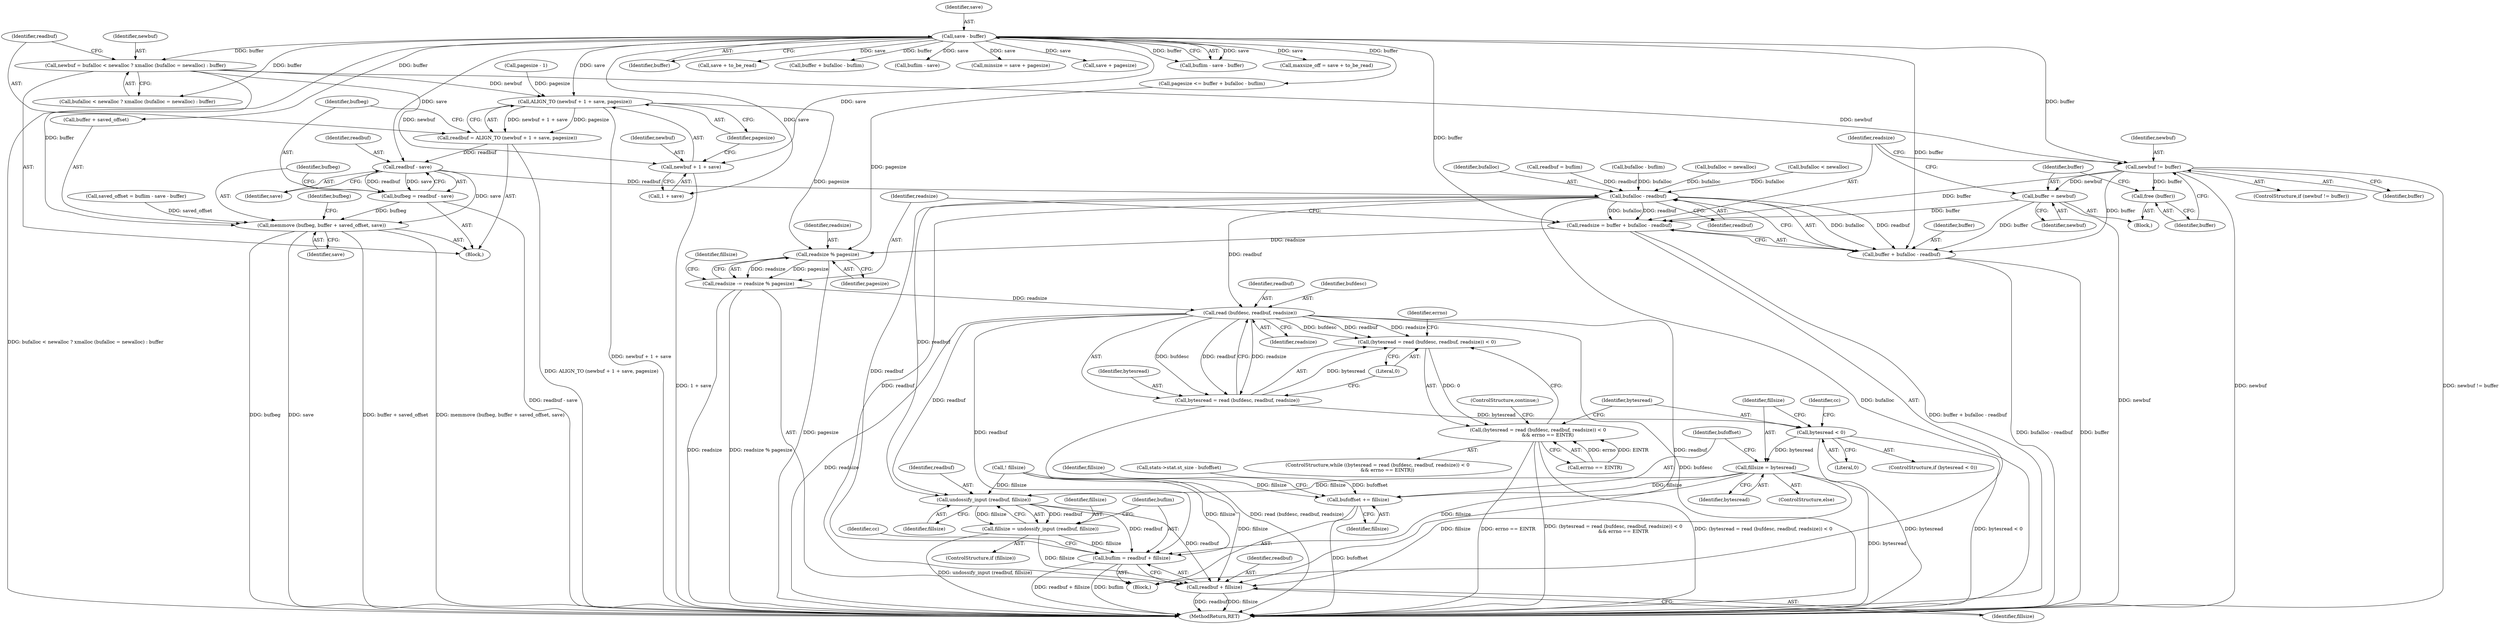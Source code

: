 digraph "0_savannah_8fcf61523644df42e1905c81bed26838e0b04f91@API" {
"1000455" [label="(Call,newbuf = bufalloc < newalloc ? xmalloc (bufalloc = newalloc) : buffer)"];
"1000331" [label="(Call,save - buffer)"];
"1000468" [label="(Call,ALIGN_TO (newbuf + 1 + save, pagesize))"];
"1000466" [label="(Call,readbuf = ALIGN_TO (newbuf + 1 + save, pagesize))"];
"1000477" [label="(Call,readbuf - save)"];
"1000475" [label="(Call,bufbeg = readbuf - save)"];
"1000480" [label="(Call,memmove (bufbeg, buffer + saved_offset, save))"];
"1000506" [label="(Call,bufalloc - readbuf)"];
"1000502" [label="(Call,readsize = buffer + bufalloc - readbuf)"];
"1000511" [label="(Call,readsize % pagesize)"];
"1000509" [label="(Call,readsize -= readsize % pagesize)"];
"1000524" [label="(Call,read (bufdesc, readbuf, readsize))"];
"1000521" [label="(Call,(bytesread = read (bufdesc, readbuf, readsize)) < 0)"];
"1000520" [label="(Call,(bytesread = read (bufdesc, readbuf, readsize)) < 0\n             && errno == EINTR)"];
"1000522" [label="(Call,bytesread = read (bufdesc, readbuf, readsize))"];
"1000534" [label="(Call,bytesread < 0)"];
"1000541" [label="(Call,fillsize = bytesread)"];
"1000544" [label="(Call,bufoffset += fillsize)"];
"1000551" [label="(Call,undossify_input (readbuf, fillsize))"];
"1000549" [label="(Call,fillsize = undossify_input (readbuf, fillsize))"];
"1000554" [label="(Call,buflim = readbuf + fillsize)"];
"1000556" [label="(Call,readbuf + fillsize)"];
"1000504" [label="(Call,buffer + bufalloc - readbuf)"];
"1000469" [label="(Call,newbuf + 1 + save)"];
"1000493" [label="(Call,newbuf != buffer)"];
"1000497" [label="(Call,free (buffer))"];
"1000499" [label="(Call,buffer = newbuf)"];
"1000510" [label="(Identifier,readsize)"];
"1000494" [label="(Identifier,newbuf)"];
"1001415" [label="(MethodReturn,RET)"];
"1000333" [label="(Identifier,buffer)"];
"1000488" [label="(Identifier,bufbeg)"];
"1000416" [label="(Call,save + to_be_read)"];
"1000540" [label="(ControlStructure,else)"];
"1000524" [label="(Call,read (bufdesc, readbuf, readsize))"];
"1000479" [label="(Identifier,save)"];
"1000509" [label="(Call,readsize -= readsize % pagesize)"];
"1000520" [label="(Call,(bytesread = read (bufdesc, readbuf, readsize)) < 0\n             && errno == EINTR)"];
"1000337" [label="(Call,buffer + bufalloc - buflim)"];
"1000502" [label="(Call,readsize = buffer + bufalloc - readbuf)"];
"1000348" [label="(Call,buflim - save)"];
"1000354" [label="(Call,minsize = save + pagesize)"];
"1000343" [label="(Call,readbuf = buflim)"];
"1000549" [label="(Call,fillsize = undossify_input (readbuf, fillsize))"];
"1000556" [label="(Call,readbuf + fillsize)"];
"1000496" [label="(Block,)"];
"1000557" [label="(Identifier,readbuf)"];
"1000506" [label="(Call,bufalloc - readbuf)"];
"1000546" [label="(Identifier,fillsize)"];
"1000467" [label="(Identifier,readbuf)"];
"1000515" [label="(Call,! fillsize)"];
"1000495" [label="(Identifier,buffer)"];
"1000485" [label="(Identifier,save)"];
"1000545" [label="(Identifier,bufoffset)"];
"1000352" [label="(Block,)"];
"1000535" [label="(Identifier,bytesread)"];
"1000560" [label="(Identifier,cc)"];
"1000493" [label="(Call,newbuf != buffer)"];
"1000512" [label="(Identifier,readsize)"];
"1000471" [label="(Call,1 + save)"];
"1000332" [label="(Identifier,save)"];
"1000511" [label="(Call,readsize % pagesize)"];
"1000477" [label="(Call,readbuf - save)"];
"1000528" [label="(Literal,0)"];
"1000481" [label="(Identifier,bufbeg)"];
"1000497" [label="(Call,free (buffer))"];
"1000339" [label="(Call,bufalloc - buflim)"];
"1000500" [label="(Identifier,buffer)"];
"1000356" [label="(Call,save + pagesize)"];
"1000530" [label="(Identifier,errno)"];
"1000522" [label="(Call,bytesread = read (bufdesc, readbuf, readsize))"];
"1000521" [label="(Call,(bytesread = read (bufdesc, readbuf, readsize)) < 0)"];
"1000501" [label="(Identifier,newbuf)"];
"1000455" [label="(Call,newbuf = bufalloc < newalloc ? xmalloc (bufalloc = newalloc) : buffer)"];
"1000538" [label="(Identifier,cc)"];
"1000468" [label="(Call,ALIGN_TO (newbuf + 1 + save, pagesize))"];
"1000533" [label="(ControlStructure,if (bytesread < 0))"];
"1000523" [label="(Identifier,bytesread)"];
"1000505" [label="(Identifier,buffer)"];
"1000335" [label="(Call,pagesize <= buffer + bufalloc - buflim)"];
"1000547" [label="(ControlStructure,if (fillsize))"];
"1000534" [label="(Call,bytesread < 0)"];
"1000552" [label="(Identifier,readbuf)"];
"1000367" [label="(Call,pagesize - 1)"];
"1000315" [label="(Block,)"];
"1000476" [label="(Identifier,bufbeg)"];
"1000508" [label="(Identifier,readbuf)"];
"1000503" [label="(Identifier,readsize)"];
"1000555" [label="(Identifier,buflim)"];
"1000548" [label="(Identifier,fillsize)"];
"1000456" [label="(Identifier,newbuf)"];
"1000558" [label="(Identifier,fillsize)"];
"1000457" [label="(Call,bufalloc < newalloc ? xmalloc (bufalloc = newalloc) : buffer)"];
"1000480" [label="(Call,memmove (bufbeg, buffer + saved_offset, save))"];
"1000462" [label="(Call,bufalloc = newalloc)"];
"1000529" [label="(Call,errno == EINTR)"];
"1000526" [label="(Identifier,readbuf)"];
"1000475" [label="(Call,bufbeg = readbuf - save)"];
"1000541" [label="(Call,fillsize = bytesread)"];
"1000543" [label="(Identifier,bytesread)"];
"1000527" [label="(Identifier,readsize)"];
"1000513" [label="(Identifier,pagesize)"];
"1000532" [label="(ControlStructure,continue;)"];
"1000466" [label="(Call,readbuf = ALIGN_TO (newbuf + 1 + save, pagesize))"];
"1000525" [label="(Identifier,bufdesc)"];
"1000458" [label="(Call,bufalloc < newalloc)"];
"1000331" [label="(Call,save - buffer)"];
"1000482" [label="(Call,buffer + saved_offset)"];
"1000553" [label="(Identifier,fillsize)"];
"1000498" [label="(Identifier,buffer)"];
"1000329" [label="(Call,buflim - save - buffer)"];
"1000544" [label="(Call,bufoffset += fillsize)"];
"1000550" [label="(Identifier,fillsize)"];
"1000536" [label="(Literal,0)"];
"1000406" [label="(Call,stats->stat.st_size - bufoffset)"];
"1000492" [label="(ControlStructure,if (newbuf != buffer))"];
"1000499" [label="(Call,buffer = newbuf)"];
"1000519" [label="(ControlStructure,while ((bytesread = read (bufdesc, readbuf, readsize)) < 0\n             && errno == EINTR))"];
"1000507" [label="(Identifier,bufalloc)"];
"1000504" [label="(Call,buffer + bufalloc - readbuf)"];
"1000554" [label="(Call,buflim = readbuf + fillsize)"];
"1000551" [label="(Call,undossify_input (readbuf, fillsize))"];
"1000469" [label="(Call,newbuf + 1 + save)"];
"1000542" [label="(Identifier,fillsize)"];
"1000470" [label="(Identifier,newbuf)"];
"1000478" [label="(Identifier,readbuf)"];
"1000516" [label="(Identifier,fillsize)"];
"1000327" [label="(Call,saved_offset = buflim - save - buffer)"];
"1000474" [label="(Identifier,pagesize)"];
"1000414" [label="(Call,maxsize_off = save + to_be_read)"];
"1000455" -> "1000352"  [label="AST: "];
"1000455" -> "1000457"  [label="CFG: "];
"1000456" -> "1000455"  [label="AST: "];
"1000457" -> "1000455"  [label="AST: "];
"1000467" -> "1000455"  [label="CFG: "];
"1000455" -> "1001415"  [label="DDG: bufalloc < newalloc ? xmalloc (bufalloc = newalloc) : buffer"];
"1000331" -> "1000455"  [label="DDG: buffer"];
"1000455" -> "1000468"  [label="DDG: newbuf"];
"1000455" -> "1000469"  [label="DDG: newbuf"];
"1000455" -> "1000493"  [label="DDG: newbuf"];
"1000331" -> "1000329"  [label="AST: "];
"1000331" -> "1000333"  [label="CFG: "];
"1000332" -> "1000331"  [label="AST: "];
"1000333" -> "1000331"  [label="AST: "];
"1000329" -> "1000331"  [label="CFG: "];
"1000331" -> "1000329"  [label="DDG: save"];
"1000331" -> "1000329"  [label="DDG: buffer"];
"1000331" -> "1000335"  [label="DDG: buffer"];
"1000331" -> "1000337"  [label="DDG: buffer"];
"1000331" -> "1000348"  [label="DDG: save"];
"1000331" -> "1000354"  [label="DDG: save"];
"1000331" -> "1000356"  [label="DDG: save"];
"1000331" -> "1000414"  [label="DDG: save"];
"1000331" -> "1000416"  [label="DDG: save"];
"1000331" -> "1000457"  [label="DDG: buffer"];
"1000331" -> "1000468"  [label="DDG: save"];
"1000331" -> "1000469"  [label="DDG: save"];
"1000331" -> "1000471"  [label="DDG: save"];
"1000331" -> "1000477"  [label="DDG: save"];
"1000331" -> "1000480"  [label="DDG: buffer"];
"1000331" -> "1000482"  [label="DDG: buffer"];
"1000331" -> "1000493"  [label="DDG: buffer"];
"1000331" -> "1000502"  [label="DDG: buffer"];
"1000331" -> "1000504"  [label="DDG: buffer"];
"1000468" -> "1000466"  [label="AST: "];
"1000468" -> "1000474"  [label="CFG: "];
"1000469" -> "1000468"  [label="AST: "];
"1000474" -> "1000468"  [label="AST: "];
"1000466" -> "1000468"  [label="CFG: "];
"1000468" -> "1001415"  [label="DDG: newbuf + 1 + save"];
"1000468" -> "1000466"  [label="DDG: newbuf + 1 + save"];
"1000468" -> "1000466"  [label="DDG: pagesize"];
"1000367" -> "1000468"  [label="DDG: pagesize"];
"1000468" -> "1000511"  [label="DDG: pagesize"];
"1000466" -> "1000352"  [label="AST: "];
"1000467" -> "1000466"  [label="AST: "];
"1000476" -> "1000466"  [label="CFG: "];
"1000466" -> "1001415"  [label="DDG: ALIGN_TO (newbuf + 1 + save, pagesize)"];
"1000466" -> "1000477"  [label="DDG: readbuf"];
"1000477" -> "1000475"  [label="AST: "];
"1000477" -> "1000479"  [label="CFG: "];
"1000478" -> "1000477"  [label="AST: "];
"1000479" -> "1000477"  [label="AST: "];
"1000475" -> "1000477"  [label="CFG: "];
"1000477" -> "1000475"  [label="DDG: readbuf"];
"1000477" -> "1000475"  [label="DDG: save"];
"1000477" -> "1000480"  [label="DDG: save"];
"1000477" -> "1000506"  [label="DDG: readbuf"];
"1000475" -> "1000352"  [label="AST: "];
"1000476" -> "1000475"  [label="AST: "];
"1000481" -> "1000475"  [label="CFG: "];
"1000475" -> "1001415"  [label="DDG: readbuf - save"];
"1000475" -> "1000480"  [label="DDG: bufbeg"];
"1000480" -> "1000352"  [label="AST: "];
"1000480" -> "1000485"  [label="CFG: "];
"1000481" -> "1000480"  [label="AST: "];
"1000482" -> "1000480"  [label="AST: "];
"1000485" -> "1000480"  [label="AST: "];
"1000488" -> "1000480"  [label="CFG: "];
"1000480" -> "1001415"  [label="DDG: memmove (bufbeg, buffer + saved_offset, save)"];
"1000480" -> "1001415"  [label="DDG: bufbeg"];
"1000480" -> "1001415"  [label="DDG: save"];
"1000480" -> "1001415"  [label="DDG: buffer + saved_offset"];
"1000327" -> "1000480"  [label="DDG: saved_offset"];
"1000506" -> "1000504"  [label="AST: "];
"1000506" -> "1000508"  [label="CFG: "];
"1000507" -> "1000506"  [label="AST: "];
"1000508" -> "1000506"  [label="AST: "];
"1000504" -> "1000506"  [label="CFG: "];
"1000506" -> "1001415"  [label="DDG: bufalloc"];
"1000506" -> "1000502"  [label="DDG: bufalloc"];
"1000506" -> "1000502"  [label="DDG: readbuf"];
"1000506" -> "1000504"  [label="DDG: bufalloc"];
"1000506" -> "1000504"  [label="DDG: readbuf"];
"1000458" -> "1000506"  [label="DDG: bufalloc"];
"1000462" -> "1000506"  [label="DDG: bufalloc"];
"1000339" -> "1000506"  [label="DDG: bufalloc"];
"1000343" -> "1000506"  [label="DDG: readbuf"];
"1000506" -> "1000524"  [label="DDG: readbuf"];
"1000506" -> "1000551"  [label="DDG: readbuf"];
"1000506" -> "1000554"  [label="DDG: readbuf"];
"1000506" -> "1000556"  [label="DDG: readbuf"];
"1000502" -> "1000315"  [label="AST: "];
"1000502" -> "1000504"  [label="CFG: "];
"1000503" -> "1000502"  [label="AST: "];
"1000504" -> "1000502"  [label="AST: "];
"1000510" -> "1000502"  [label="CFG: "];
"1000502" -> "1001415"  [label="DDG: buffer + bufalloc - readbuf"];
"1000499" -> "1000502"  [label="DDG: buffer"];
"1000493" -> "1000502"  [label="DDG: buffer"];
"1000502" -> "1000511"  [label="DDG: readsize"];
"1000511" -> "1000509"  [label="AST: "];
"1000511" -> "1000513"  [label="CFG: "];
"1000512" -> "1000511"  [label="AST: "];
"1000513" -> "1000511"  [label="AST: "];
"1000509" -> "1000511"  [label="CFG: "];
"1000511" -> "1001415"  [label="DDG: pagesize"];
"1000511" -> "1000509"  [label="DDG: readsize"];
"1000511" -> "1000509"  [label="DDG: pagesize"];
"1000335" -> "1000511"  [label="DDG: pagesize"];
"1000509" -> "1000315"  [label="AST: "];
"1000510" -> "1000509"  [label="AST: "];
"1000516" -> "1000509"  [label="CFG: "];
"1000509" -> "1001415"  [label="DDG: readsize % pagesize"];
"1000509" -> "1001415"  [label="DDG: readsize"];
"1000509" -> "1000524"  [label="DDG: readsize"];
"1000524" -> "1000522"  [label="AST: "];
"1000524" -> "1000527"  [label="CFG: "];
"1000525" -> "1000524"  [label="AST: "];
"1000526" -> "1000524"  [label="AST: "];
"1000527" -> "1000524"  [label="AST: "];
"1000522" -> "1000524"  [label="CFG: "];
"1000524" -> "1001415"  [label="DDG: bufdesc"];
"1000524" -> "1001415"  [label="DDG: readsize"];
"1000524" -> "1000521"  [label="DDG: bufdesc"];
"1000524" -> "1000521"  [label="DDG: readbuf"];
"1000524" -> "1000521"  [label="DDG: readsize"];
"1000524" -> "1000522"  [label="DDG: bufdesc"];
"1000524" -> "1000522"  [label="DDG: readbuf"];
"1000524" -> "1000522"  [label="DDG: readsize"];
"1000524" -> "1000551"  [label="DDG: readbuf"];
"1000524" -> "1000554"  [label="DDG: readbuf"];
"1000524" -> "1000556"  [label="DDG: readbuf"];
"1000521" -> "1000520"  [label="AST: "];
"1000521" -> "1000528"  [label="CFG: "];
"1000522" -> "1000521"  [label="AST: "];
"1000528" -> "1000521"  [label="AST: "];
"1000530" -> "1000521"  [label="CFG: "];
"1000520" -> "1000521"  [label="CFG: "];
"1000521" -> "1000520"  [label="DDG: 0"];
"1000522" -> "1000521"  [label="DDG: bytesread"];
"1000520" -> "1000519"  [label="AST: "];
"1000520" -> "1000529"  [label="CFG: "];
"1000529" -> "1000520"  [label="AST: "];
"1000532" -> "1000520"  [label="CFG: "];
"1000535" -> "1000520"  [label="CFG: "];
"1000520" -> "1001415"  [label="DDG: (bytesread = read (bufdesc, readbuf, readsize)) < 0\n             && errno == EINTR"];
"1000520" -> "1001415"  [label="DDG: (bytesread = read (bufdesc, readbuf, readsize)) < 0"];
"1000520" -> "1001415"  [label="DDG: errno == EINTR"];
"1000529" -> "1000520"  [label="DDG: errno"];
"1000529" -> "1000520"  [label="DDG: EINTR"];
"1000523" -> "1000522"  [label="AST: "];
"1000528" -> "1000522"  [label="CFG: "];
"1000522" -> "1001415"  [label="DDG: read (bufdesc, readbuf, readsize)"];
"1000522" -> "1000534"  [label="DDG: bytesread"];
"1000534" -> "1000533"  [label="AST: "];
"1000534" -> "1000536"  [label="CFG: "];
"1000535" -> "1000534"  [label="AST: "];
"1000536" -> "1000534"  [label="AST: "];
"1000538" -> "1000534"  [label="CFG: "];
"1000542" -> "1000534"  [label="CFG: "];
"1000534" -> "1001415"  [label="DDG: bytesread < 0"];
"1000534" -> "1001415"  [label="DDG: bytesread"];
"1000534" -> "1000541"  [label="DDG: bytesread"];
"1000541" -> "1000540"  [label="AST: "];
"1000541" -> "1000543"  [label="CFG: "];
"1000542" -> "1000541"  [label="AST: "];
"1000543" -> "1000541"  [label="AST: "];
"1000545" -> "1000541"  [label="CFG: "];
"1000541" -> "1001415"  [label="DDG: bytesread"];
"1000541" -> "1000544"  [label="DDG: fillsize"];
"1000541" -> "1000551"  [label="DDG: fillsize"];
"1000541" -> "1000554"  [label="DDG: fillsize"];
"1000541" -> "1000556"  [label="DDG: fillsize"];
"1000544" -> "1000315"  [label="AST: "];
"1000544" -> "1000546"  [label="CFG: "];
"1000545" -> "1000544"  [label="AST: "];
"1000546" -> "1000544"  [label="AST: "];
"1000548" -> "1000544"  [label="CFG: "];
"1000544" -> "1001415"  [label="DDG: bufoffset"];
"1000515" -> "1000544"  [label="DDG: fillsize"];
"1000406" -> "1000544"  [label="DDG: bufoffset"];
"1000551" -> "1000549"  [label="AST: "];
"1000551" -> "1000553"  [label="CFG: "];
"1000552" -> "1000551"  [label="AST: "];
"1000553" -> "1000551"  [label="AST: "];
"1000549" -> "1000551"  [label="CFG: "];
"1000551" -> "1000549"  [label="DDG: readbuf"];
"1000551" -> "1000549"  [label="DDG: fillsize"];
"1000515" -> "1000551"  [label="DDG: fillsize"];
"1000551" -> "1000554"  [label="DDG: readbuf"];
"1000551" -> "1000556"  [label="DDG: readbuf"];
"1000549" -> "1000547"  [label="AST: "];
"1000550" -> "1000549"  [label="AST: "];
"1000555" -> "1000549"  [label="CFG: "];
"1000549" -> "1001415"  [label="DDG: undossify_input (readbuf, fillsize)"];
"1000549" -> "1000554"  [label="DDG: fillsize"];
"1000549" -> "1000556"  [label="DDG: fillsize"];
"1000554" -> "1000315"  [label="AST: "];
"1000554" -> "1000556"  [label="CFG: "];
"1000555" -> "1000554"  [label="AST: "];
"1000556" -> "1000554"  [label="AST: "];
"1000560" -> "1000554"  [label="CFG: "];
"1000554" -> "1001415"  [label="DDG: buflim"];
"1000554" -> "1001415"  [label="DDG: readbuf + fillsize"];
"1000515" -> "1000554"  [label="DDG: fillsize"];
"1000556" -> "1000558"  [label="CFG: "];
"1000557" -> "1000556"  [label="AST: "];
"1000558" -> "1000556"  [label="AST: "];
"1000556" -> "1001415"  [label="DDG: readbuf"];
"1000556" -> "1001415"  [label="DDG: fillsize"];
"1000515" -> "1000556"  [label="DDG: fillsize"];
"1000505" -> "1000504"  [label="AST: "];
"1000504" -> "1001415"  [label="DDG: bufalloc - readbuf"];
"1000504" -> "1001415"  [label="DDG: buffer"];
"1000499" -> "1000504"  [label="DDG: buffer"];
"1000493" -> "1000504"  [label="DDG: buffer"];
"1000469" -> "1000471"  [label="CFG: "];
"1000470" -> "1000469"  [label="AST: "];
"1000471" -> "1000469"  [label="AST: "];
"1000474" -> "1000469"  [label="CFG: "];
"1000469" -> "1001415"  [label="DDG: 1 + save"];
"1000493" -> "1000492"  [label="AST: "];
"1000493" -> "1000495"  [label="CFG: "];
"1000494" -> "1000493"  [label="AST: "];
"1000495" -> "1000493"  [label="AST: "];
"1000498" -> "1000493"  [label="CFG: "];
"1000503" -> "1000493"  [label="CFG: "];
"1000493" -> "1001415"  [label="DDG: newbuf"];
"1000493" -> "1001415"  [label="DDG: newbuf != buffer"];
"1000493" -> "1000497"  [label="DDG: buffer"];
"1000493" -> "1000499"  [label="DDG: newbuf"];
"1000497" -> "1000496"  [label="AST: "];
"1000497" -> "1000498"  [label="CFG: "];
"1000498" -> "1000497"  [label="AST: "];
"1000500" -> "1000497"  [label="CFG: "];
"1000499" -> "1000496"  [label="AST: "];
"1000499" -> "1000501"  [label="CFG: "];
"1000500" -> "1000499"  [label="AST: "];
"1000501" -> "1000499"  [label="AST: "];
"1000503" -> "1000499"  [label="CFG: "];
"1000499" -> "1001415"  [label="DDG: newbuf"];
}
